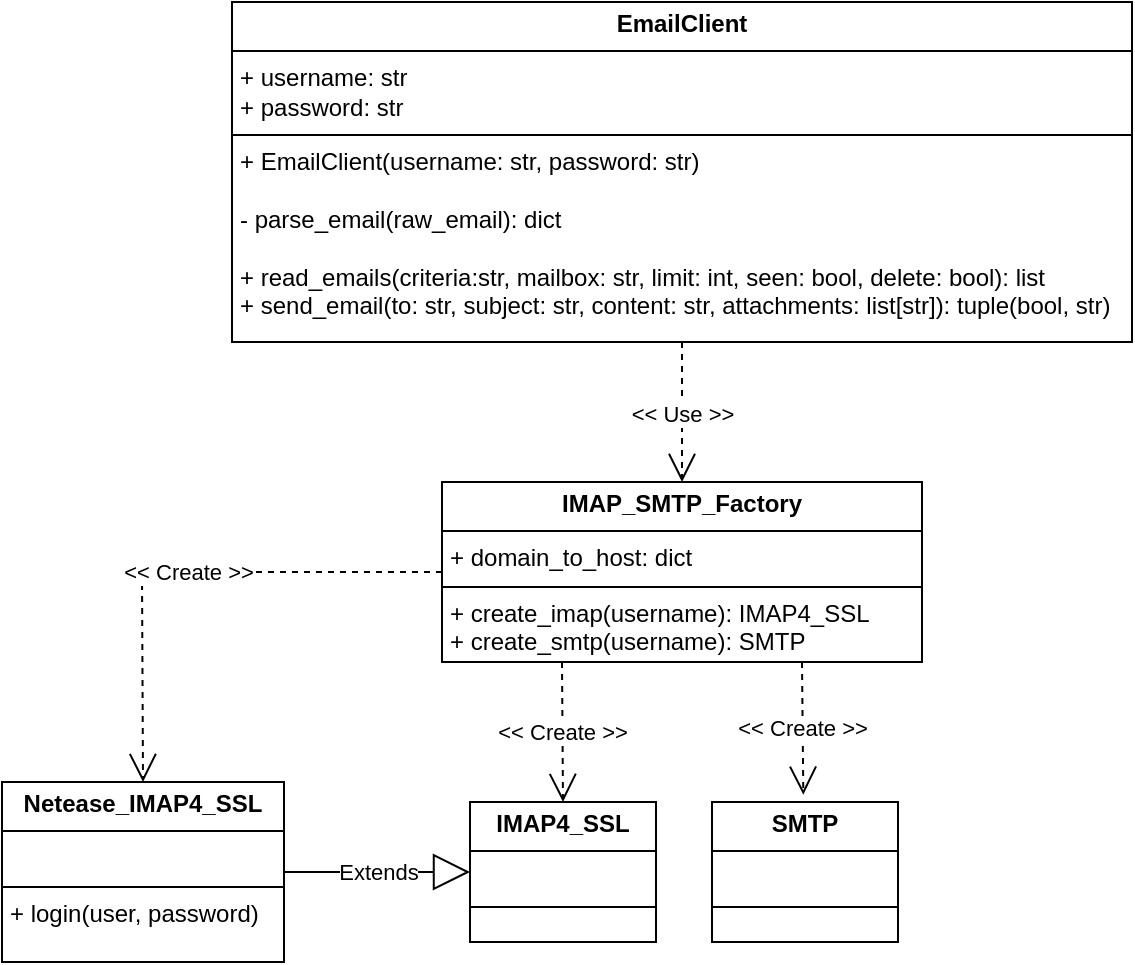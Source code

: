 <mxfile version="24.7.5">
  <diagram name="第 1 页" id="poU0FrNUVS7vUByJOusP">
    <mxGraphModel dx="893" dy="681" grid="1" gridSize="10" guides="1" tooltips="1" connect="1" arrows="1" fold="1" page="1" pageScale="1" pageWidth="827" pageHeight="1169" math="0" shadow="0">
      <root>
        <mxCell id="0" />
        <mxCell id="1" parent="0" />
        <mxCell id="DLX_k_hMtfvQzpRBaAXt-7" value="&lt;p style=&quot;margin:0px;margin-top:4px;text-align:center;&quot;&gt;&lt;b&gt;EmailClient&lt;/b&gt;&lt;/p&gt;&lt;hr size=&quot;1&quot; style=&quot;border-style:solid;&quot;&gt;&lt;p style=&quot;margin:0px;margin-left:4px;&quot;&gt;&lt;span style=&quot;background-color: initial;&quot;&gt;+&amp;nbsp;&lt;/span&gt;&lt;span style=&quot;background-color: initial;&quot;&gt;username: str&lt;/span&gt;&lt;br&gt;&lt;/p&gt;&lt;p style=&quot;margin:0px;margin-left:4px;&quot;&gt;&lt;span style=&quot;background-color: initial;&quot;&gt;+ password: str&lt;br&gt;&lt;/span&gt;&lt;/p&gt;&lt;hr size=&quot;1&quot; style=&quot;border-style:solid;&quot;&gt;&lt;p style=&quot;margin:0px;margin-left:4px;&quot;&gt;+ EmailClient(username: str, password: str)&lt;/p&gt;&lt;p style=&quot;margin:0px;margin-left:4px;&quot;&gt;&lt;br&gt;&lt;/p&gt;&lt;p style=&quot;margin:0px;margin-left:4px;&quot;&gt;&lt;span style=&quot;background-color: initial;&quot;&gt;- parse_email(raw_email): dict&lt;/span&gt;&lt;/p&gt;&lt;p style=&quot;margin:0px;margin-left:4px;&quot;&gt;&lt;br&gt;&lt;/p&gt;&lt;p style=&quot;margin:0px;margin-left:4px;&quot;&gt;+ read_emails(criteria:str, mailbox: str, limit: int, seen: bool, delete: bool): list&lt;/p&gt;&lt;p style=&quot;margin:0px;margin-left:4px;&quot;&gt;+ send_email(to: str, subject: str, content: str, attachments: list[str]):&amp;nbsp;&lt;span style=&quot;background-color: initial;&quot;&gt;tuple(&lt;/span&gt;&lt;span style=&quot;background-color: initial;&quot;&gt;bool, str&lt;/span&gt;&lt;span style=&quot;background-color: initial;&quot;&gt;)&lt;/span&gt;&lt;/p&gt;" style="verticalAlign=top;align=left;overflow=fill;html=1;whiteSpace=wrap;" parent="1" vertex="1">
          <mxGeometry x="185" y="230" width="450" height="170" as="geometry" />
        </mxCell>
        <mxCell id="DLX_k_hMtfvQzpRBaAXt-8" value="&lt;p style=&quot;margin:0px;margin-top:4px;text-align:center;&quot;&gt;&lt;b&gt;IMAP_SMTP_Factory&lt;/b&gt;&lt;br&gt;&lt;/p&gt;&lt;hr size=&quot;1&quot; style=&quot;border-style:solid;&quot;&gt;&lt;p style=&quot;margin:0px;margin-left:4px;&quot;&gt;+&amp;nbsp;domain_to_host: dict&lt;/p&gt;&lt;hr size=&quot;1&quot; style=&quot;border-style:solid;&quot;&gt;&lt;p style=&quot;margin:0px;margin-left:4px;&quot;&gt;+ create_imap(username): IMAP4_SSL&lt;/p&gt;&lt;p style=&quot;margin:0px;margin-left:4px;&quot;&gt;+&amp;nbsp;create_smtp(username): SMTP&lt;/p&gt;" style="verticalAlign=top;align=left;overflow=fill;html=1;whiteSpace=wrap;points=[[0,0,0,0,0],[0,0.25,0,0,0],[0,0.5,0,0,0],[0,0.75,0,0,0],[0,1,0,0,0],[0.25,0,0,0,0],[0.25,1,0,0,0],[0.5,0,0,0,0],[0.5,1,0,0,0],[0.75,0,0,0,0],[0.75,1,0,0,0],[1,0,0,0,0],[1,0.25,0,0,0],[1,0.5,0,0,0],[1,0.75,0,0,0],[1,1,0,0,0]];" parent="1" vertex="1">
          <mxGeometry x="290" y="470" width="240" height="90" as="geometry" />
        </mxCell>
        <mxCell id="DLX_k_hMtfvQzpRBaAXt-13" value="Extends" style="endArrow=block;endSize=16;endFill=0;html=1;rounded=0;exitX=1;exitY=0.5;exitDx=0;exitDy=0;entryX=0;entryY=0.5;entryDx=0;entryDy=0;entryPerimeter=0;exitPerimeter=0;" parent="1" source="DLX_k_hMtfvQzpRBaAXt-19" target="EfrYvYgrYPqNfFsWkw8y-1" edge="1">
          <mxGeometry x="0.004" width="160" relative="1" as="geometry">
            <mxPoint x="87" y="710" as="sourcePoint" />
            <mxPoint x="137" y="620" as="targetPoint" />
            <mxPoint as="offset" />
          </mxGeometry>
        </mxCell>
        <mxCell id="DLX_k_hMtfvQzpRBaAXt-19" value="&lt;p style=&quot;margin:0px;margin-top:4px;text-align:center;&quot;&gt;&lt;b&gt;Netease_IMAP4_SSL&lt;/b&gt;&lt;br&gt;&lt;/p&gt;&lt;hr size=&quot;1&quot; style=&quot;border-style:solid;&quot;&gt;&lt;p style=&quot;margin:0px;margin-left:4px;&quot;&gt;&lt;br&gt;&lt;/p&gt;&lt;hr size=&quot;1&quot; style=&quot;border-style:solid;&quot;&gt;&lt;p style=&quot;margin:0px;margin-left:4px;&quot;&gt;+ login(user, password)&lt;br&gt;&lt;/p&gt;" style="verticalAlign=top;align=left;overflow=fill;html=1;whiteSpace=wrap;points=[[0,0,0,0,0],[0,0.25,0,0,0],[0,0.5,0,0,0],[0,0.75,0,0,0],[0,1,0,0,0],[0.25,0,0,0,0],[0.25,1,0,0,0],[0.5,0,0,0,0],[0.5,1,0,0,0],[0.75,0,0,0,0],[0.75,1,0,0,0],[1,0,0,0,0],[1,0.25,0,0,0],[1,0.5,0,0,0],[1,0.75,0,0,0],[1,1,0,0,0]];" parent="1" vertex="1">
          <mxGeometry x="70" y="620" width="141" height="90" as="geometry" />
        </mxCell>
        <mxCell id="EfrYvYgrYPqNfFsWkw8y-1" value="&lt;p style=&quot;margin:0px;margin-top:4px;text-align:center;&quot;&gt;&lt;b&gt;IMAP4_SSL&lt;/b&gt;&lt;br&gt;&lt;/p&gt;&lt;hr size=&quot;1&quot; style=&quot;border-style:solid;&quot;&gt;&lt;p style=&quot;margin:0px;margin-left:4px;&quot;&gt;&lt;br&gt;&lt;/p&gt;&lt;hr size=&quot;1&quot; style=&quot;border-style:solid;&quot;&gt;&lt;p style=&quot;margin:0px;margin-left:4px;&quot;&gt;&lt;br&gt;&lt;/p&gt;" style="verticalAlign=top;align=left;overflow=fill;html=1;whiteSpace=wrap;points=[[0,0,0,0,0],[0,0.25,0,0,0],[0,0.5,0,0,0],[0,0.75,0,0,0],[0,1,0,0,0],[0.25,0,0,0,0],[0.25,1,0,0,0],[0.5,0,0,0,0],[0.5,1,0,0,0],[0.75,0,0,0,0],[0.75,1,0,0,0],[1,0,0,0,0],[1,0.25,0,0,0],[1,0.5,0,0,0],[1,0.75,0,0,0],[1,1,0,0,0]];" parent="1" vertex="1">
          <mxGeometry x="304" y="630" width="93" height="70" as="geometry" />
        </mxCell>
        <mxCell id="EfrYvYgrYPqNfFsWkw8y-2" value="&amp;lt;&amp;lt; Create &amp;gt;&amp;gt;" style="endArrow=open;endSize=12;dashed=1;html=1;rounded=0;exitX=0.25;exitY=1;exitDx=0;exitDy=0;exitPerimeter=0;entryX=0.5;entryY=0;entryDx=0;entryDy=0;entryPerimeter=0;" parent="1" source="DLX_k_hMtfvQzpRBaAXt-8" target="EfrYvYgrYPqNfFsWkw8y-1" edge="1">
          <mxGeometry width="160" relative="1" as="geometry">
            <mxPoint x="320" y="600" as="sourcePoint" />
            <mxPoint x="480" y="600" as="targetPoint" />
          </mxGeometry>
        </mxCell>
        <mxCell id="EfrYvYgrYPqNfFsWkw8y-4" value="&lt;p style=&quot;margin:0px;margin-top:4px;text-align:center;&quot;&gt;&lt;b&gt;SMTP&lt;/b&gt;&lt;br&gt;&lt;/p&gt;&lt;hr size=&quot;1&quot; style=&quot;border-style:solid;&quot;&gt;&lt;p style=&quot;margin:0px;margin-left:4px;&quot;&gt;&lt;br&gt;&lt;/p&gt;&lt;hr size=&quot;1&quot; style=&quot;border-style:solid;&quot;&gt;&lt;p style=&quot;margin:0px;margin-left:4px;&quot;&gt;&lt;br&gt;&lt;/p&gt;" style="verticalAlign=top;align=left;overflow=fill;html=1;whiteSpace=wrap;points=[[0,0,0,0,0],[0,0.25,0,0,0],[0,0.5,0,0,0],[0,0.75,0,0,0],[0,1,0,0,0],[0.25,0,0,0,0],[0.25,1,0,0,0],[0.5,0,0,0,0],[0.5,1,0,0,0],[0.75,0,0,0,0],[0.75,1,0,0,0],[1,0,0,0,0],[1,0.25,0,0,0],[1,0.5,0,0,0],[1,0.75,0,0,0],[1,1,0,0,0]];" parent="1" vertex="1">
          <mxGeometry x="425" y="630" width="93" height="70" as="geometry" />
        </mxCell>
        <mxCell id="EfrYvYgrYPqNfFsWkw8y-5" value="&amp;lt;&amp;lt; Create &amp;gt;&amp;gt;" style="endArrow=open;endSize=12;dashed=1;html=1;rounded=0;exitX=0.75;exitY=1;exitDx=0;exitDy=0;exitPerimeter=0;entryX=0.491;entryY=-0.052;entryDx=0;entryDy=0;entryPerimeter=0;" parent="1" source="DLX_k_hMtfvQzpRBaAXt-8" target="EfrYvYgrYPqNfFsWkw8y-4" edge="1">
          <mxGeometry width="160" relative="1" as="geometry">
            <mxPoint x="463.5" y="580" as="sourcePoint" />
            <mxPoint x="447.5" y="630" as="targetPoint" />
          </mxGeometry>
        </mxCell>
        <mxCell id="EfrYvYgrYPqNfFsWkw8y-7" value="&amp;lt;&amp;lt; Use &amp;gt;&amp;gt;" style="endArrow=open;endSize=12;dashed=1;html=1;rounded=0;exitX=0.5;exitY=1;exitDx=0;exitDy=0;entryX=0.5;entryY=0;entryDx=0;entryDy=0;entryPerimeter=0;" parent="1" source="DLX_k_hMtfvQzpRBaAXt-7" target="DLX_k_hMtfvQzpRBaAXt-8" edge="1">
          <mxGeometry x="0.009" width="160" relative="1" as="geometry">
            <mxPoint x="400" y="400" as="sourcePoint" />
            <mxPoint x="401" y="470" as="targetPoint" />
            <mxPoint as="offset" />
          </mxGeometry>
        </mxCell>
        <mxCell id="4PBYxC2gR02LGHZK-mjv-1" value="&amp;lt;&amp;lt; Create &amp;gt;&amp;gt;" style="endArrow=open;endSize=12;dashed=1;html=1;rounded=0;exitX=0;exitY=0.5;exitDx=0;exitDy=0;exitPerimeter=0;entryX=0.5;entryY=0;entryDx=0;entryDy=0;entryPerimeter=0;" edge="1" parent="1" source="DLX_k_hMtfvQzpRBaAXt-8" target="DLX_k_hMtfvQzpRBaAXt-19">
          <mxGeometry width="160" relative="1" as="geometry">
            <mxPoint x="140.17" y="530" as="sourcePoint" />
            <mxPoint x="141.17" y="600" as="targetPoint" />
            <Array as="points">
              <mxPoint x="140" y="515" />
            </Array>
          </mxGeometry>
        </mxCell>
      </root>
    </mxGraphModel>
  </diagram>
</mxfile>
